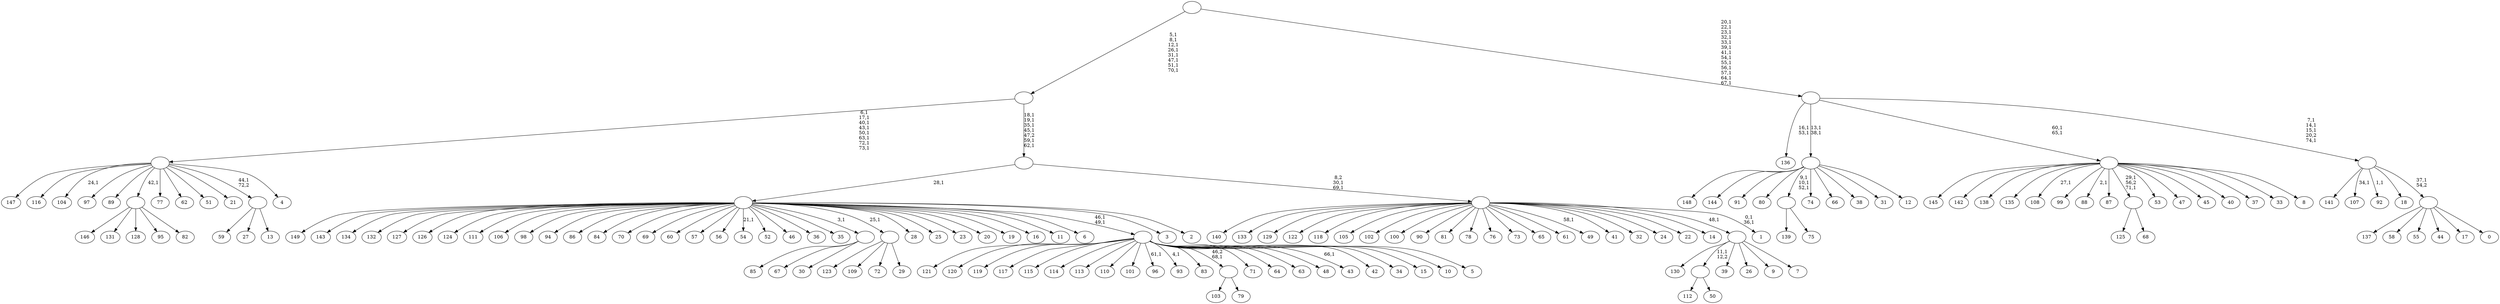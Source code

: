 digraph T {
	225 [label="149"]
	224 [label="148"]
	223 [label="147"]
	222 [label="146"]
	221 [label="145"]
	220 [label="144"]
	219 [label="143"]
	218 [label="142"]
	217 [label="141"]
	216 [label="140"]
	215 [label="139"]
	214 [label="138"]
	213 [label="137"]
	212 [label="136"]
	209 [label="135"]
	208 [label="134"]
	207 [label="133"]
	206 [label="132"]
	205 [label="131"]
	204 [label="130"]
	203 [label="129"]
	202 [label="128"]
	201 [label="127"]
	200 [label="126"]
	199 [label="125"]
	198 [label="124"]
	197 [label="123"]
	196 [label="122"]
	195 [label="121"]
	194 [label="120"]
	193 [label="119"]
	192 [label="118"]
	191 [label="117"]
	190 [label="116"]
	189 [label="115"]
	188 [label="114"]
	187 [label="113"]
	186 [label="112"]
	185 [label="111"]
	184 [label="110"]
	183 [label="109"]
	182 [label="108"]
	180 [label="107"]
	178 [label="106"]
	177 [label="105"]
	176 [label="104"]
	174 [label="103"]
	173 [label="102"]
	172 [label="101"]
	171 [label="100"]
	170 [label="99"]
	169 [label="98"]
	168 [label="97"]
	167 [label="96"]
	165 [label="95"]
	164 [label="94"]
	163 [label="93"]
	161 [label="92"]
	159 [label="91"]
	158 [label="90"]
	157 [label="89"]
	156 [label="88"]
	154 [label="87"]
	153 [label="86"]
	152 [label="85"]
	151 [label="84"]
	150 [label="83"]
	149 [label="82"]
	148 [label=""]
	147 [label="81"]
	146 [label="80"]
	145 [label="79"]
	144 [label=""]
	143 [label="78"]
	142 [label="77"]
	141 [label="76"]
	140 [label="75"]
	139 [label=""]
	136 [label="74"]
	135 [label="73"]
	134 [label="72"]
	133 [label="71"]
	132 [label="70"]
	131 [label="69"]
	130 [label="68"]
	129 [label=""]
	127 [label="67"]
	126 [label="66"]
	125 [label="65"]
	124 [label="64"]
	123 [label="63"]
	122 [label="62"]
	121 [label="61"]
	120 [label="60"]
	119 [label="59"]
	118 [label="58"]
	117 [label="57"]
	116 [label="56"]
	115 [label="55"]
	114 [label="54"]
	112 [label="53"]
	111 [label="52"]
	110 [label="51"]
	109 [label="50"]
	108 [label=""]
	107 [label="49"]
	105 [label="48"]
	104 [label="47"]
	103 [label="46"]
	102 [label="45"]
	101 [label="44"]
	100 [label="43"]
	98 [label="42"]
	97 [label="41"]
	96 [label="40"]
	95 [label="39"]
	94 [label="38"]
	93 [label="37"]
	92 [label="36"]
	91 [label="35"]
	90 [label="34"]
	89 [label="33"]
	88 [label="32"]
	87 [label="31"]
	86 [label="30"]
	85 [label=""]
	84 [label="29"]
	83 [label=""]
	82 [label="28"]
	81 [label="27"]
	80 [label="26"]
	79 [label="25"]
	78 [label="24"]
	77 [label="23"]
	76 [label="22"]
	75 [label="21"]
	74 [label="20"]
	73 [label="19"]
	72 [label="18"]
	71 [label="17"]
	70 [label="16"]
	69 [label="15"]
	68 [label="14"]
	67 [label="13"]
	66 [label=""]
	65 [label="12"]
	64 [label=""]
	62 [label="11"]
	61 [label="10"]
	60 [label="9"]
	59 [label="8"]
	58 [label=""]
	56 [label="7"]
	55 [label=""]
	54 [label="6"]
	53 [label="5"]
	52 [label=""]
	50 [label="4"]
	49 [label=""]
	41 [label="3"]
	40 [label="2"]
	39 [label=""]
	38 [label="1"]
	35 [label=""]
	33 [label=""]
	27 [label=""]
	19 [label="0"]
	18 [label=""]
	17 [label=""]
	13 [label=""]
	0 [label=""]
	148 -> 222 [label=""]
	148 -> 205 [label=""]
	148 -> 202 [label=""]
	148 -> 165 [label=""]
	148 -> 149 [label=""]
	144 -> 174 [label=""]
	144 -> 145 [label=""]
	139 -> 215 [label=""]
	139 -> 140 [label=""]
	129 -> 199 [label=""]
	129 -> 130 [label=""]
	108 -> 186 [label=""]
	108 -> 109 [label=""]
	85 -> 152 [label=""]
	85 -> 127 [label=""]
	85 -> 86 [label=""]
	83 -> 197 [label=""]
	83 -> 183 [label=""]
	83 -> 134 [label=""]
	83 -> 84 [label=""]
	66 -> 119 [label=""]
	66 -> 81 [label=""]
	66 -> 67 [label=""]
	64 -> 139 [label="9,1\n10,1\n52,1"]
	64 -> 224 [label=""]
	64 -> 220 [label=""]
	64 -> 159 [label=""]
	64 -> 146 [label=""]
	64 -> 136 [label=""]
	64 -> 126 [label=""]
	64 -> 94 [label=""]
	64 -> 87 [label=""]
	64 -> 65 [label=""]
	58 -> 129 [label="29,1\n56,2\n71,1"]
	58 -> 156 [label="2,1"]
	58 -> 182 [label="27,1"]
	58 -> 221 [label=""]
	58 -> 218 [label=""]
	58 -> 214 [label=""]
	58 -> 209 [label=""]
	58 -> 170 [label=""]
	58 -> 154 [label=""]
	58 -> 112 [label=""]
	58 -> 104 [label=""]
	58 -> 102 [label=""]
	58 -> 96 [label=""]
	58 -> 93 [label=""]
	58 -> 89 [label=""]
	58 -> 59 [label=""]
	55 -> 204 [label=""]
	55 -> 108 [label="11,1\n12,2"]
	55 -> 95 [label=""]
	55 -> 80 [label=""]
	55 -> 60 [label=""]
	55 -> 56 [label=""]
	52 -> 100 [label="66,1"]
	52 -> 163 [label="4,1"]
	52 -> 167 [label="61,1"]
	52 -> 195 [label=""]
	52 -> 194 [label=""]
	52 -> 193 [label=""]
	52 -> 191 [label=""]
	52 -> 189 [label=""]
	52 -> 188 [label=""]
	52 -> 187 [label=""]
	52 -> 184 [label=""]
	52 -> 172 [label=""]
	52 -> 150 [label=""]
	52 -> 144 [label="46,2\n68,1"]
	52 -> 133 [label=""]
	52 -> 124 [label=""]
	52 -> 123 [label=""]
	52 -> 105 [label=""]
	52 -> 98 [label=""]
	52 -> 90 [label=""]
	52 -> 69 [label=""]
	52 -> 61 [label=""]
	52 -> 53 [label=""]
	49 -> 176 [label="24,1"]
	49 -> 223 [label=""]
	49 -> 190 [label=""]
	49 -> 168 [label=""]
	49 -> 157 [label=""]
	49 -> 148 [label="42,1"]
	49 -> 142 [label=""]
	49 -> 122 [label=""]
	49 -> 110 [label=""]
	49 -> 75 [label=""]
	49 -> 66 [label="44,1\n72,2"]
	49 -> 50 [label=""]
	39 -> 52 [label="46,1\n49,1"]
	39 -> 114 [label="21,1"]
	39 -> 225 [label=""]
	39 -> 219 [label=""]
	39 -> 208 [label=""]
	39 -> 206 [label=""]
	39 -> 201 [label=""]
	39 -> 200 [label=""]
	39 -> 198 [label=""]
	39 -> 185 [label=""]
	39 -> 178 [label=""]
	39 -> 169 [label=""]
	39 -> 164 [label=""]
	39 -> 153 [label=""]
	39 -> 151 [label=""]
	39 -> 132 [label=""]
	39 -> 131 [label=""]
	39 -> 120 [label=""]
	39 -> 117 [label=""]
	39 -> 116 [label=""]
	39 -> 111 [label=""]
	39 -> 103 [label=""]
	39 -> 92 [label=""]
	39 -> 91 [label=""]
	39 -> 85 [label="3,1"]
	39 -> 83 [label="25,1"]
	39 -> 82 [label=""]
	39 -> 79 [label=""]
	39 -> 77 [label=""]
	39 -> 74 [label=""]
	39 -> 73 [label=""]
	39 -> 70 [label=""]
	39 -> 62 [label=""]
	39 -> 54 [label=""]
	39 -> 41 [label=""]
	39 -> 40 [label=""]
	35 -> 38 [label="0,1\n36,1"]
	35 -> 107 [label="58,1"]
	35 -> 216 [label=""]
	35 -> 207 [label=""]
	35 -> 203 [label=""]
	35 -> 196 [label=""]
	35 -> 192 [label=""]
	35 -> 177 [label=""]
	35 -> 173 [label=""]
	35 -> 171 [label=""]
	35 -> 158 [label=""]
	35 -> 147 [label=""]
	35 -> 143 [label=""]
	35 -> 141 [label=""]
	35 -> 135 [label=""]
	35 -> 125 [label=""]
	35 -> 121 [label=""]
	35 -> 97 [label=""]
	35 -> 88 [label=""]
	35 -> 78 [label=""]
	35 -> 76 [label=""]
	35 -> 68 [label=""]
	35 -> 55 [label="48,1"]
	33 -> 35 [label="8,2\n30,1\n69,1"]
	33 -> 39 [label="28,1"]
	27 -> 33 [label="18,1\n19,1\n35,1\n45,1\n47,2\n59,1\n62,1"]
	27 -> 49 [label="6,1\n17,1\n40,1\n43,1\n50,1\n63,1\n72,1\n73,1"]
	18 -> 213 [label=""]
	18 -> 118 [label=""]
	18 -> 115 [label=""]
	18 -> 101 [label=""]
	18 -> 71 [label=""]
	18 -> 19 [label=""]
	17 -> 161 [label="1,1"]
	17 -> 180 [label="34,1"]
	17 -> 217 [label=""]
	17 -> 72 [label=""]
	17 -> 18 [label="37,1\n54,2"]
	13 -> 17 [label="7,1\n14,1\n15,1\n20,2\n74,1"]
	13 -> 58 [label="60,1\n65,1"]
	13 -> 64 [label="13,1\n38,1"]
	13 -> 212 [label="16,1\n53,1"]
	0 -> 13 [label="20,1\n22,1\n23,1\n32,1\n33,1\n39,1\n41,1\n54,1\n55,1\n56,1\n57,1\n64,1\n67,1"]
	0 -> 27 [label="5,1\n8,1\n12,1\n26,1\n31,1\n47,1\n51,1\n70,1"]
}
